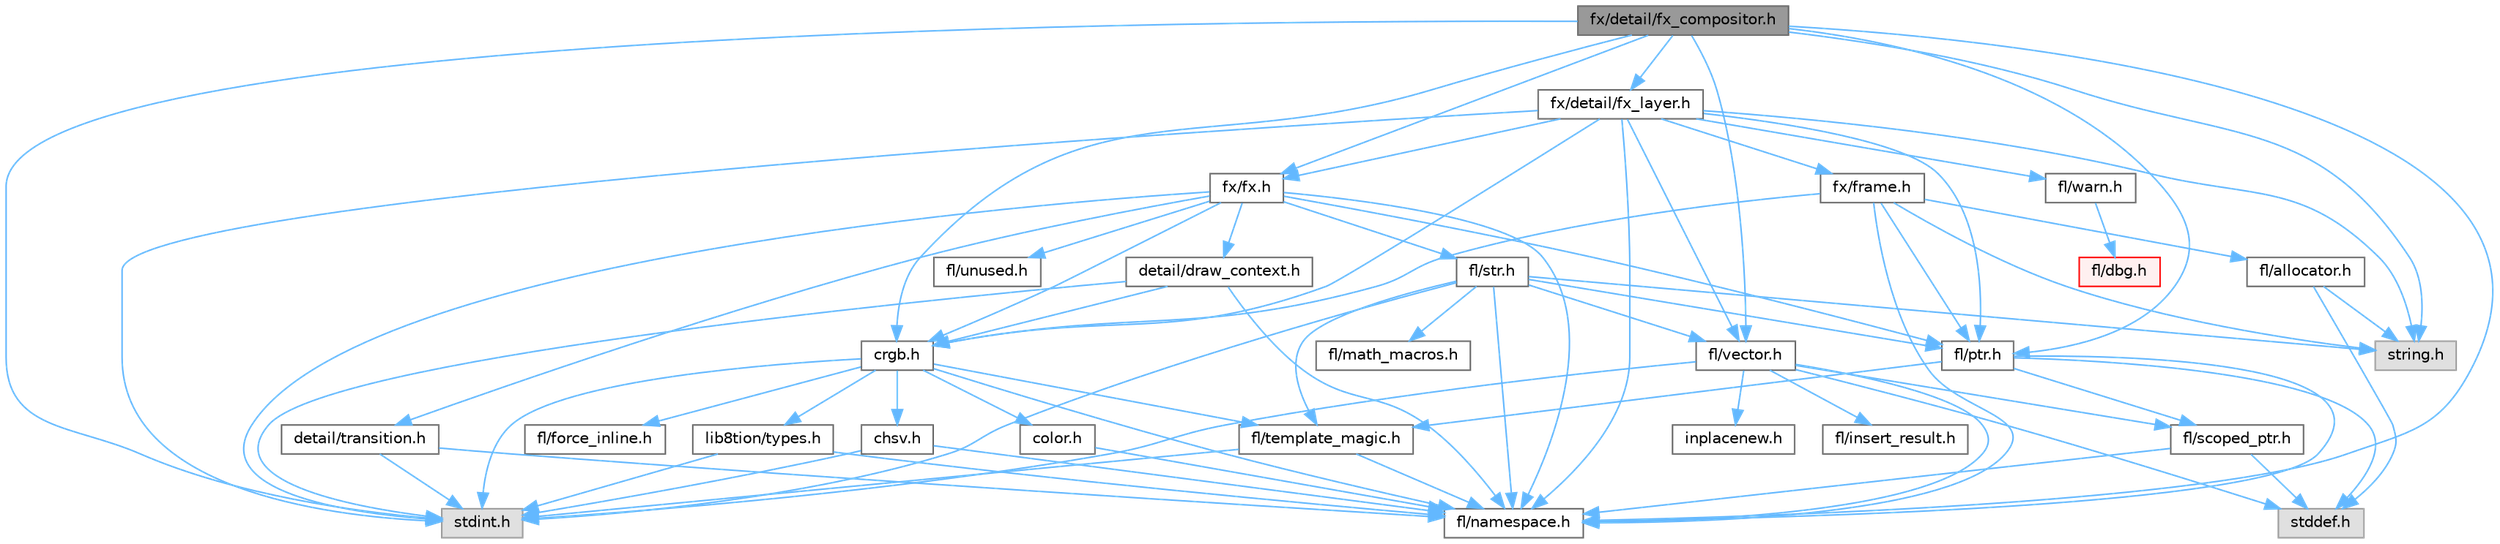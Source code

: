 digraph "fx/detail/fx_compositor.h"
{
 // INTERACTIVE_SVG=YES
 // LATEX_PDF_SIZE
  bgcolor="transparent";
  edge [fontname=Helvetica,fontsize=10,labelfontname=Helvetica,labelfontsize=10];
  node [fontname=Helvetica,fontsize=10,shape=box,height=0.2,width=0.4];
  Node1 [id="Node000001",label="fx/detail/fx_compositor.h",height=0.2,width=0.4,color="gray40", fillcolor="grey60", style="filled", fontcolor="black",tooltip=" "];
  Node1 -> Node2 [id="edge1_Node000001_Node000002",color="steelblue1",style="solid",tooltip=" "];
  Node2 [id="Node000002",label="stdint.h",height=0.2,width=0.4,color="grey60", fillcolor="#E0E0E0", style="filled",tooltip=" "];
  Node1 -> Node3 [id="edge2_Node000001_Node000003",color="steelblue1",style="solid",tooltip=" "];
  Node3 [id="Node000003",label="string.h",height=0.2,width=0.4,color="grey60", fillcolor="#E0E0E0", style="filled",tooltip=" "];
  Node1 -> Node4 [id="edge3_Node000001_Node000004",color="steelblue1",style="solid",tooltip=" "];
  Node4 [id="Node000004",label="crgb.h",height=0.2,width=0.4,color="grey40", fillcolor="white", style="filled",URL="$db/dd1/crgb_8h.html",tooltip="Defines the red, green, and blue (RGB) pixel struct."];
  Node4 -> Node2 [id="edge4_Node000004_Node000002",color="steelblue1",style="solid",tooltip=" "];
  Node4 -> Node5 [id="edge5_Node000004_Node000005",color="steelblue1",style="solid",tooltip=" "];
  Node5 [id="Node000005",label="chsv.h",height=0.2,width=0.4,color="grey40", fillcolor="white", style="filled",URL="$d8/dd0/chsv_8h.html",tooltip="Defines the hue, saturation, and value (HSV) pixel struct."];
  Node5 -> Node2 [id="edge6_Node000005_Node000002",color="steelblue1",style="solid",tooltip=" "];
  Node5 -> Node6 [id="edge7_Node000005_Node000006",color="steelblue1",style="solid",tooltip=" "];
  Node6 [id="Node000006",label="fl/namespace.h",height=0.2,width=0.4,color="grey40", fillcolor="white", style="filled",URL="$df/d2a/namespace_8h.html",tooltip="Implements the FastLED namespace macros."];
  Node4 -> Node6 [id="edge8_Node000004_Node000006",color="steelblue1",style="solid",tooltip=" "];
  Node4 -> Node7 [id="edge9_Node000004_Node000007",color="steelblue1",style="solid",tooltip=" "];
  Node7 [id="Node000007",label="color.h",height=0.2,width=0.4,color="grey40", fillcolor="white", style="filled",URL="$d2/d6b/src_2color_8h.html",tooltip="Contains definitions for color correction and temperature."];
  Node7 -> Node6 [id="edge10_Node000007_Node000006",color="steelblue1",style="solid",tooltip=" "];
  Node4 -> Node8 [id="edge11_Node000004_Node000008",color="steelblue1",style="solid",tooltip=" "];
  Node8 [id="Node000008",label="lib8tion/types.h",height=0.2,width=0.4,color="grey40", fillcolor="white", style="filled",URL="$d9/ddf/lib8tion_2types_8h.html",tooltip="Defines fractional types used for lib8tion functions."];
  Node8 -> Node2 [id="edge12_Node000008_Node000002",color="steelblue1",style="solid",tooltip=" "];
  Node8 -> Node6 [id="edge13_Node000008_Node000006",color="steelblue1",style="solid",tooltip=" "];
  Node4 -> Node9 [id="edge14_Node000004_Node000009",color="steelblue1",style="solid",tooltip=" "];
  Node9 [id="Node000009",label="fl/force_inline.h",height=0.2,width=0.4,color="grey40", fillcolor="white", style="filled",URL="$d8/d2d/fl_2force__inline_8h.html",tooltip=" "];
  Node4 -> Node10 [id="edge15_Node000004_Node000010",color="steelblue1",style="solid",tooltip=" "];
  Node10 [id="Node000010",label="fl/template_magic.h",height=0.2,width=0.4,color="grey40", fillcolor="white", style="filled",URL="$d8/d0c/template__magic_8h.html",tooltip=" "];
  Node10 -> Node2 [id="edge16_Node000010_Node000002",color="steelblue1",style="solid",tooltip=" "];
  Node10 -> Node6 [id="edge17_Node000010_Node000006",color="steelblue1",style="solid",tooltip=" "];
  Node1 -> Node11 [id="edge18_Node000001_Node000011",color="steelblue1",style="solid",tooltip=" "];
  Node11 [id="Node000011",label="fl/vector.h",height=0.2,width=0.4,color="grey40", fillcolor="white", style="filled",URL="$d6/d68/vector_8h.html",tooltip=" "];
  Node11 -> Node2 [id="edge19_Node000011_Node000002",color="steelblue1",style="solid",tooltip=" "];
  Node11 -> Node12 [id="edge20_Node000011_Node000012",color="steelblue1",style="solid",tooltip=" "];
  Node12 [id="Node000012",label="stddef.h",height=0.2,width=0.4,color="grey60", fillcolor="#E0E0E0", style="filled",tooltip=" "];
  Node11 -> Node13 [id="edge21_Node000011_Node000013",color="steelblue1",style="solid",tooltip=" "];
  Node13 [id="Node000013",label="inplacenew.h",height=0.2,width=0.4,color="grey40", fillcolor="white", style="filled",URL="$db/d36/inplacenew_8h.html",tooltip=" "];
  Node11 -> Node6 [id="edge22_Node000011_Node000006",color="steelblue1",style="solid",tooltip=" "];
  Node11 -> Node14 [id="edge23_Node000011_Node000014",color="steelblue1",style="solid",tooltip=" "];
  Node14 [id="Node000014",label="fl/scoped_ptr.h",height=0.2,width=0.4,color="grey40", fillcolor="white", style="filled",URL="$df/d28/fl_2scoped__ptr_8h.html",tooltip=" "];
  Node14 -> Node12 [id="edge24_Node000014_Node000012",color="steelblue1",style="solid",tooltip=" "];
  Node14 -> Node6 [id="edge25_Node000014_Node000006",color="steelblue1",style="solid",tooltip=" "];
  Node11 -> Node15 [id="edge26_Node000011_Node000015",color="steelblue1",style="solid",tooltip=" "];
  Node15 [id="Node000015",label="fl/insert_result.h",height=0.2,width=0.4,color="grey40", fillcolor="white", style="filled",URL="$d1/d22/insert__result_8h.html",tooltip=" "];
  Node1 -> Node16 [id="edge27_Node000001_Node000016",color="steelblue1",style="solid",tooltip=" "];
  Node16 [id="Node000016",label="fx/fx.h",height=0.2,width=0.4,color="grey40", fillcolor="white", style="filled",URL="$d2/d0c/fx_8h.html",tooltip=" "];
  Node16 -> Node2 [id="edge28_Node000016_Node000002",color="steelblue1",style="solid",tooltip=" "];
  Node16 -> Node4 [id="edge29_Node000016_Node000004",color="steelblue1",style="solid",tooltip=" "];
  Node16 -> Node6 [id="edge30_Node000016_Node000006",color="steelblue1",style="solid",tooltip=" "];
  Node16 -> Node17 [id="edge31_Node000016_Node000017",color="steelblue1",style="solid",tooltip=" "];
  Node17 [id="Node000017",label="fl/ptr.h",height=0.2,width=0.4,color="grey40", fillcolor="white", style="filled",URL="$d7/df1/fl_2ptr_8h.html",tooltip=" "];
  Node17 -> Node12 [id="edge32_Node000017_Node000012",color="steelblue1",style="solid",tooltip=" "];
  Node17 -> Node6 [id="edge33_Node000017_Node000006",color="steelblue1",style="solid",tooltip=" "];
  Node17 -> Node14 [id="edge34_Node000017_Node000014",color="steelblue1",style="solid",tooltip=" "];
  Node17 -> Node10 [id="edge35_Node000017_Node000010",color="steelblue1",style="solid",tooltip=" "];
  Node16 -> Node18 [id="edge36_Node000016_Node000018",color="steelblue1",style="solid",tooltip=" "];
  Node18 [id="Node000018",label="detail/draw_context.h",height=0.2,width=0.4,color="grey40", fillcolor="white", style="filled",URL="$db/ded/draw__context_8h.html",tooltip=" "];
  Node18 -> Node2 [id="edge37_Node000018_Node000002",color="steelblue1",style="solid",tooltip=" "];
  Node18 -> Node6 [id="edge38_Node000018_Node000006",color="steelblue1",style="solid",tooltip=" "];
  Node18 -> Node4 [id="edge39_Node000018_Node000004",color="steelblue1",style="solid",tooltip=" "];
  Node16 -> Node19 [id="edge40_Node000016_Node000019",color="steelblue1",style="solid",tooltip=" "];
  Node19 [id="Node000019",label="detail/transition.h",height=0.2,width=0.4,color="grey40", fillcolor="white", style="filled",URL="$d7/df7/transition_8h.html",tooltip=" "];
  Node19 -> Node2 [id="edge41_Node000019_Node000002",color="steelblue1",style="solid",tooltip=" "];
  Node19 -> Node6 [id="edge42_Node000019_Node000006",color="steelblue1",style="solid",tooltip=" "];
  Node16 -> Node20 [id="edge43_Node000016_Node000020",color="steelblue1",style="solid",tooltip=" "];
  Node20 [id="Node000020",label="fl/str.h",height=0.2,width=0.4,color="grey40", fillcolor="white", style="filled",URL="$dc/d0e/fl_2str_8h.html",tooltip=" "];
  Node20 -> Node3 [id="edge44_Node000020_Node000003",color="steelblue1",style="solid",tooltip=" "];
  Node20 -> Node2 [id="edge45_Node000020_Node000002",color="steelblue1",style="solid",tooltip=" "];
  Node20 -> Node17 [id="edge46_Node000020_Node000017",color="steelblue1",style="solid",tooltip=" "];
  Node20 -> Node10 [id="edge47_Node000020_Node000010",color="steelblue1",style="solid",tooltip=" "];
  Node20 -> Node11 [id="edge48_Node000020_Node000011",color="steelblue1",style="solid",tooltip=" "];
  Node20 -> Node6 [id="edge49_Node000020_Node000006",color="steelblue1",style="solid",tooltip=" "];
  Node20 -> Node21 [id="edge50_Node000020_Node000021",color="steelblue1",style="solid",tooltip=" "];
  Node21 [id="Node000021",label="fl/math_macros.h",height=0.2,width=0.4,color="grey40", fillcolor="white", style="filled",URL="$d0/d19/fl_2math__macros_8h.html",tooltip=" "];
  Node16 -> Node22 [id="edge51_Node000016_Node000022",color="steelblue1",style="solid",tooltip=" "];
  Node22 [id="Node000022",label="fl/unused.h",height=0.2,width=0.4,color="grey40", fillcolor="white", style="filled",URL="$d8/d4b/unused_8h.html",tooltip=" "];
  Node1 -> Node23 [id="edge52_Node000001_Node000023",color="steelblue1",style="solid",tooltip=" "];
  Node23 [id="Node000023",label="fx/detail/fx_layer.h",height=0.2,width=0.4,color="grey40", fillcolor="white", style="filled",URL="$d7/d2f/fx__layer_8h.html",tooltip=" "];
  Node23 -> Node2 [id="edge53_Node000023_Node000002",color="steelblue1",style="solid",tooltip=" "];
  Node23 -> Node3 [id="edge54_Node000023_Node000003",color="steelblue1",style="solid",tooltip=" "];
  Node23 -> Node4 [id="edge55_Node000023_Node000004",color="steelblue1",style="solid",tooltip=" "];
  Node23 -> Node11 [id="edge56_Node000023_Node000011",color="steelblue1",style="solid",tooltip=" "];
  Node23 -> Node16 [id="edge57_Node000023_Node000016",color="steelblue1",style="solid",tooltip=" "];
  Node23 -> Node6 [id="edge58_Node000023_Node000006",color="steelblue1",style="solid",tooltip=" "];
  Node23 -> Node17 [id="edge59_Node000023_Node000017",color="steelblue1",style="solid",tooltip=" "];
  Node23 -> Node24 [id="edge60_Node000023_Node000024",color="steelblue1",style="solid",tooltip=" "];
  Node24 [id="Node000024",label="fx/frame.h",height=0.2,width=0.4,color="grey40", fillcolor="white", style="filled",URL="$df/d7d/frame_8h.html",tooltip=" "];
  Node24 -> Node3 [id="edge61_Node000024_Node000003",color="steelblue1",style="solid",tooltip=" "];
  Node24 -> Node6 [id="edge62_Node000024_Node000006",color="steelblue1",style="solid",tooltip=" "];
  Node24 -> Node4 [id="edge63_Node000024_Node000004",color="steelblue1",style="solid",tooltip=" "];
  Node24 -> Node17 [id="edge64_Node000024_Node000017",color="steelblue1",style="solid",tooltip=" "];
  Node24 -> Node25 [id="edge65_Node000024_Node000025",color="steelblue1",style="solid",tooltip=" "];
  Node25 [id="Node000025",label="fl/allocator.h",height=0.2,width=0.4,color="grey40", fillcolor="white", style="filled",URL="$d2/d6f/fl_2allocator_8h.html",tooltip=" "];
  Node25 -> Node12 [id="edge66_Node000025_Node000012",color="steelblue1",style="solid",tooltip=" "];
  Node25 -> Node3 [id="edge67_Node000025_Node000003",color="steelblue1",style="solid",tooltip=" "];
  Node23 -> Node26 [id="edge68_Node000023_Node000026",color="steelblue1",style="solid",tooltip=" "];
  Node26 [id="Node000026",label="fl/warn.h",height=0.2,width=0.4,color="grey40", fillcolor="white", style="filled",URL="$de/d77/warn_8h.html",tooltip=" "];
  Node26 -> Node27 [id="edge69_Node000026_Node000027",color="steelblue1",style="solid",tooltip=" "];
  Node27 [id="Node000027",label="fl/dbg.h",height=0.2,width=0.4,color="red", fillcolor="#FFF0F0", style="filled",URL="$d6/d01/dbg_8h.html",tooltip=" "];
  Node1 -> Node6 [id="edge70_Node000001_Node000006",color="steelblue1",style="solid",tooltip=" "];
  Node1 -> Node17 [id="edge71_Node000001_Node000017",color="steelblue1",style="solid",tooltip=" "];
}
